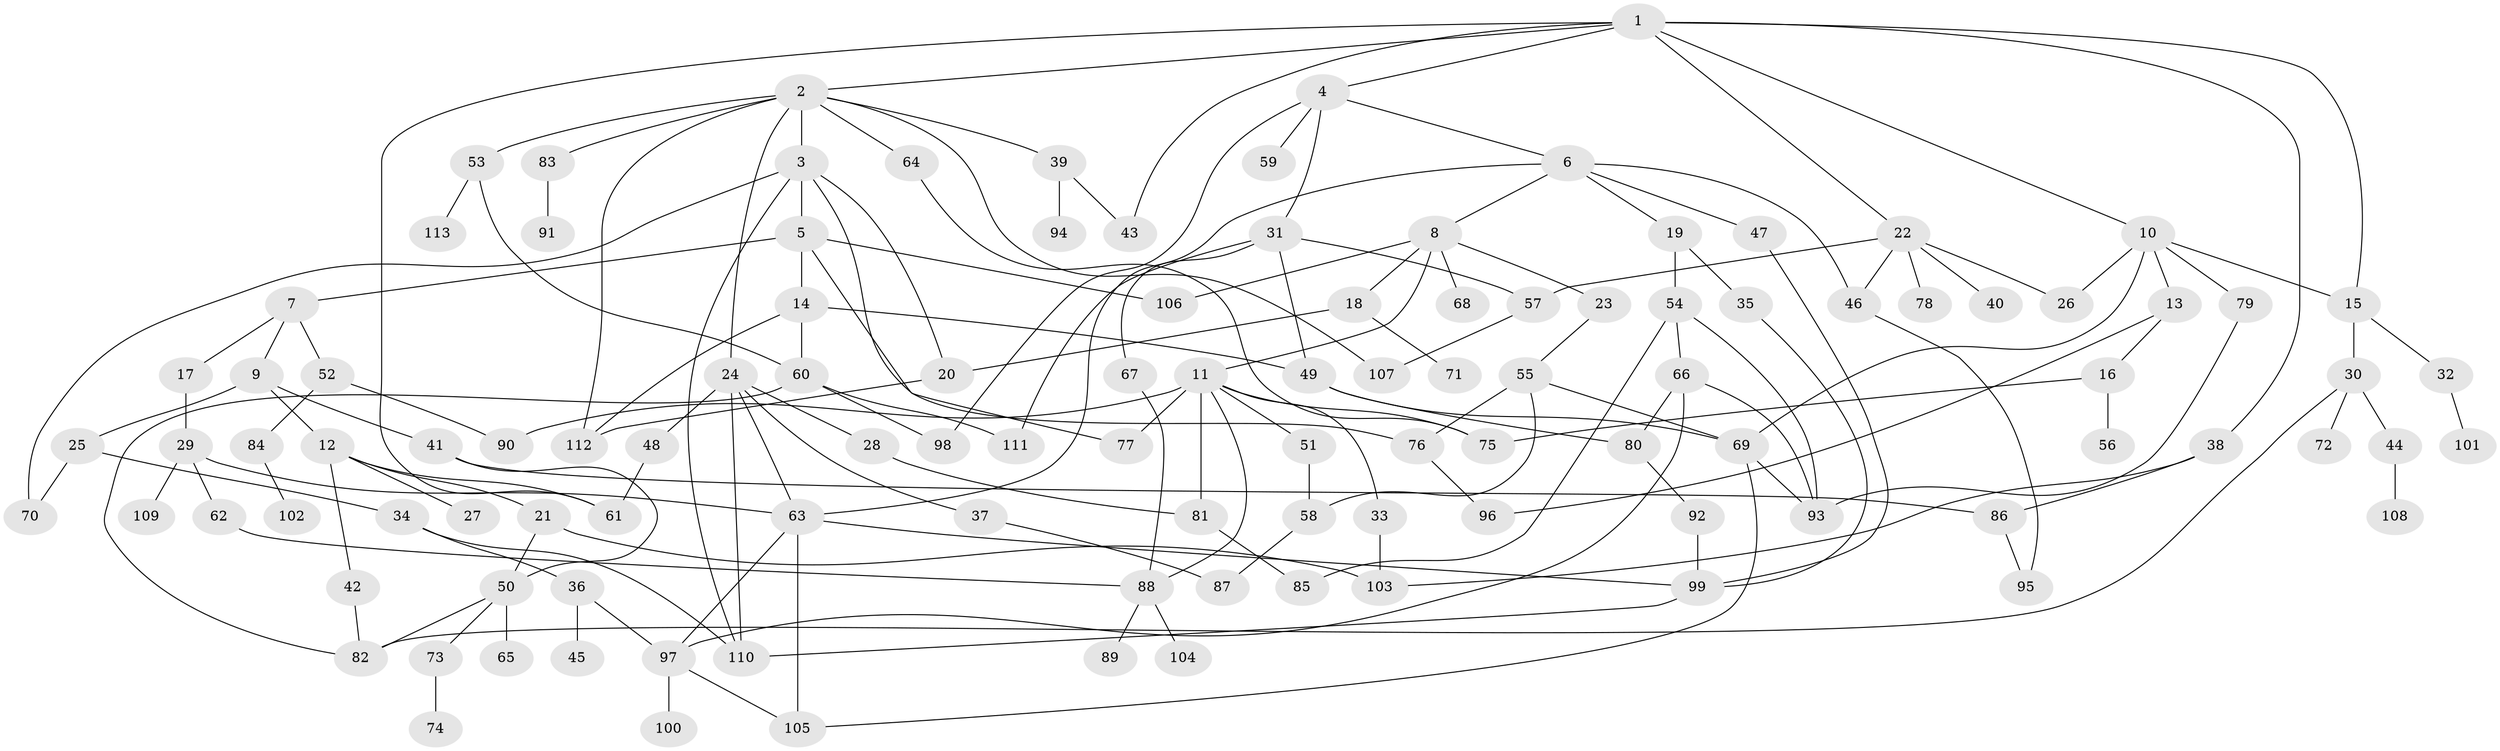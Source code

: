 // coarse degree distribution, {4: 0.09090909090909091, 1: 0.42424242424242425, 3: 0.15151515151515152, 9: 0.12121212121212122, 5: 0.030303030303030304, 2: 0.09090909090909091, 7: 0.06060606060606061, 8: 0.030303030303030304}
// Generated by graph-tools (version 1.1) at 2025/44/03/04/25 21:44:19]
// undirected, 113 vertices, 167 edges
graph export_dot {
graph [start="1"]
  node [color=gray90,style=filled];
  1;
  2;
  3;
  4;
  5;
  6;
  7;
  8;
  9;
  10;
  11;
  12;
  13;
  14;
  15;
  16;
  17;
  18;
  19;
  20;
  21;
  22;
  23;
  24;
  25;
  26;
  27;
  28;
  29;
  30;
  31;
  32;
  33;
  34;
  35;
  36;
  37;
  38;
  39;
  40;
  41;
  42;
  43;
  44;
  45;
  46;
  47;
  48;
  49;
  50;
  51;
  52;
  53;
  54;
  55;
  56;
  57;
  58;
  59;
  60;
  61;
  62;
  63;
  64;
  65;
  66;
  67;
  68;
  69;
  70;
  71;
  72;
  73;
  74;
  75;
  76;
  77;
  78;
  79;
  80;
  81;
  82;
  83;
  84;
  85;
  86;
  87;
  88;
  89;
  90;
  91;
  92;
  93;
  94;
  95;
  96;
  97;
  98;
  99;
  100;
  101;
  102;
  103;
  104;
  105;
  106;
  107;
  108;
  109;
  110;
  111;
  112;
  113;
  1 -- 2;
  1 -- 4;
  1 -- 10;
  1 -- 22;
  1 -- 38;
  1 -- 43;
  1 -- 61;
  1 -- 15;
  2 -- 3;
  2 -- 24;
  2 -- 39;
  2 -- 53;
  2 -- 64;
  2 -- 83;
  2 -- 107;
  2 -- 112;
  3 -- 5;
  3 -- 20;
  3 -- 70;
  3 -- 77;
  3 -- 110;
  4 -- 6;
  4 -- 31;
  4 -- 59;
  4 -- 98;
  5 -- 7;
  5 -- 14;
  5 -- 76;
  5 -- 106;
  6 -- 8;
  6 -- 19;
  6 -- 47;
  6 -- 46;
  6 -- 63;
  7 -- 9;
  7 -- 17;
  7 -- 52;
  8 -- 11;
  8 -- 18;
  8 -- 23;
  8 -- 68;
  8 -- 106;
  9 -- 12;
  9 -- 25;
  9 -- 41;
  10 -- 13;
  10 -- 15;
  10 -- 26;
  10 -- 79;
  10 -- 69;
  11 -- 33;
  11 -- 51;
  11 -- 81;
  11 -- 88;
  11 -- 77;
  11 -- 75;
  11 -- 90;
  12 -- 21;
  12 -- 27;
  12 -- 42;
  12 -- 61;
  13 -- 16;
  13 -- 96;
  14 -- 60;
  14 -- 49;
  14 -- 112;
  15 -- 30;
  15 -- 32;
  16 -- 56;
  16 -- 75;
  17 -- 29;
  18 -- 71;
  18 -- 20;
  19 -- 35;
  19 -- 54;
  20 -- 112;
  21 -- 103;
  21 -- 50;
  22 -- 40;
  22 -- 46;
  22 -- 78;
  22 -- 57;
  22 -- 26;
  23 -- 55;
  24 -- 28;
  24 -- 37;
  24 -- 48;
  24 -- 63;
  24 -- 110;
  25 -- 34;
  25 -- 70;
  28 -- 81;
  29 -- 62;
  29 -- 63;
  29 -- 109;
  30 -- 44;
  30 -- 72;
  30 -- 82;
  31 -- 49;
  31 -- 57;
  31 -- 67;
  31 -- 111;
  32 -- 101;
  33 -- 103;
  34 -- 36;
  34 -- 110;
  35 -- 99;
  36 -- 45;
  36 -- 97;
  37 -- 87;
  38 -- 86;
  38 -- 103;
  39 -- 94;
  39 -- 43;
  41 -- 50;
  41 -- 86;
  42 -- 82;
  44 -- 108;
  46 -- 95;
  47 -- 99;
  48 -- 61;
  49 -- 80;
  49 -- 69;
  50 -- 65;
  50 -- 73;
  50 -- 82;
  51 -- 58;
  52 -- 84;
  52 -- 90;
  53 -- 113;
  53 -- 60;
  54 -- 66;
  54 -- 85;
  54 -- 93;
  55 -- 69;
  55 -- 58;
  55 -- 76;
  57 -- 107;
  58 -- 87;
  60 -- 82;
  60 -- 98;
  60 -- 111;
  62 -- 88;
  63 -- 97;
  63 -- 105;
  63 -- 99;
  64 -- 75;
  66 -- 93;
  66 -- 80;
  66 -- 97;
  67 -- 88;
  69 -- 105;
  69 -- 93;
  73 -- 74;
  76 -- 96;
  79 -- 93;
  80 -- 92;
  81 -- 85;
  83 -- 91;
  84 -- 102;
  86 -- 95;
  88 -- 89;
  88 -- 104;
  92 -- 99;
  97 -- 100;
  97 -- 105;
  99 -- 110;
}
